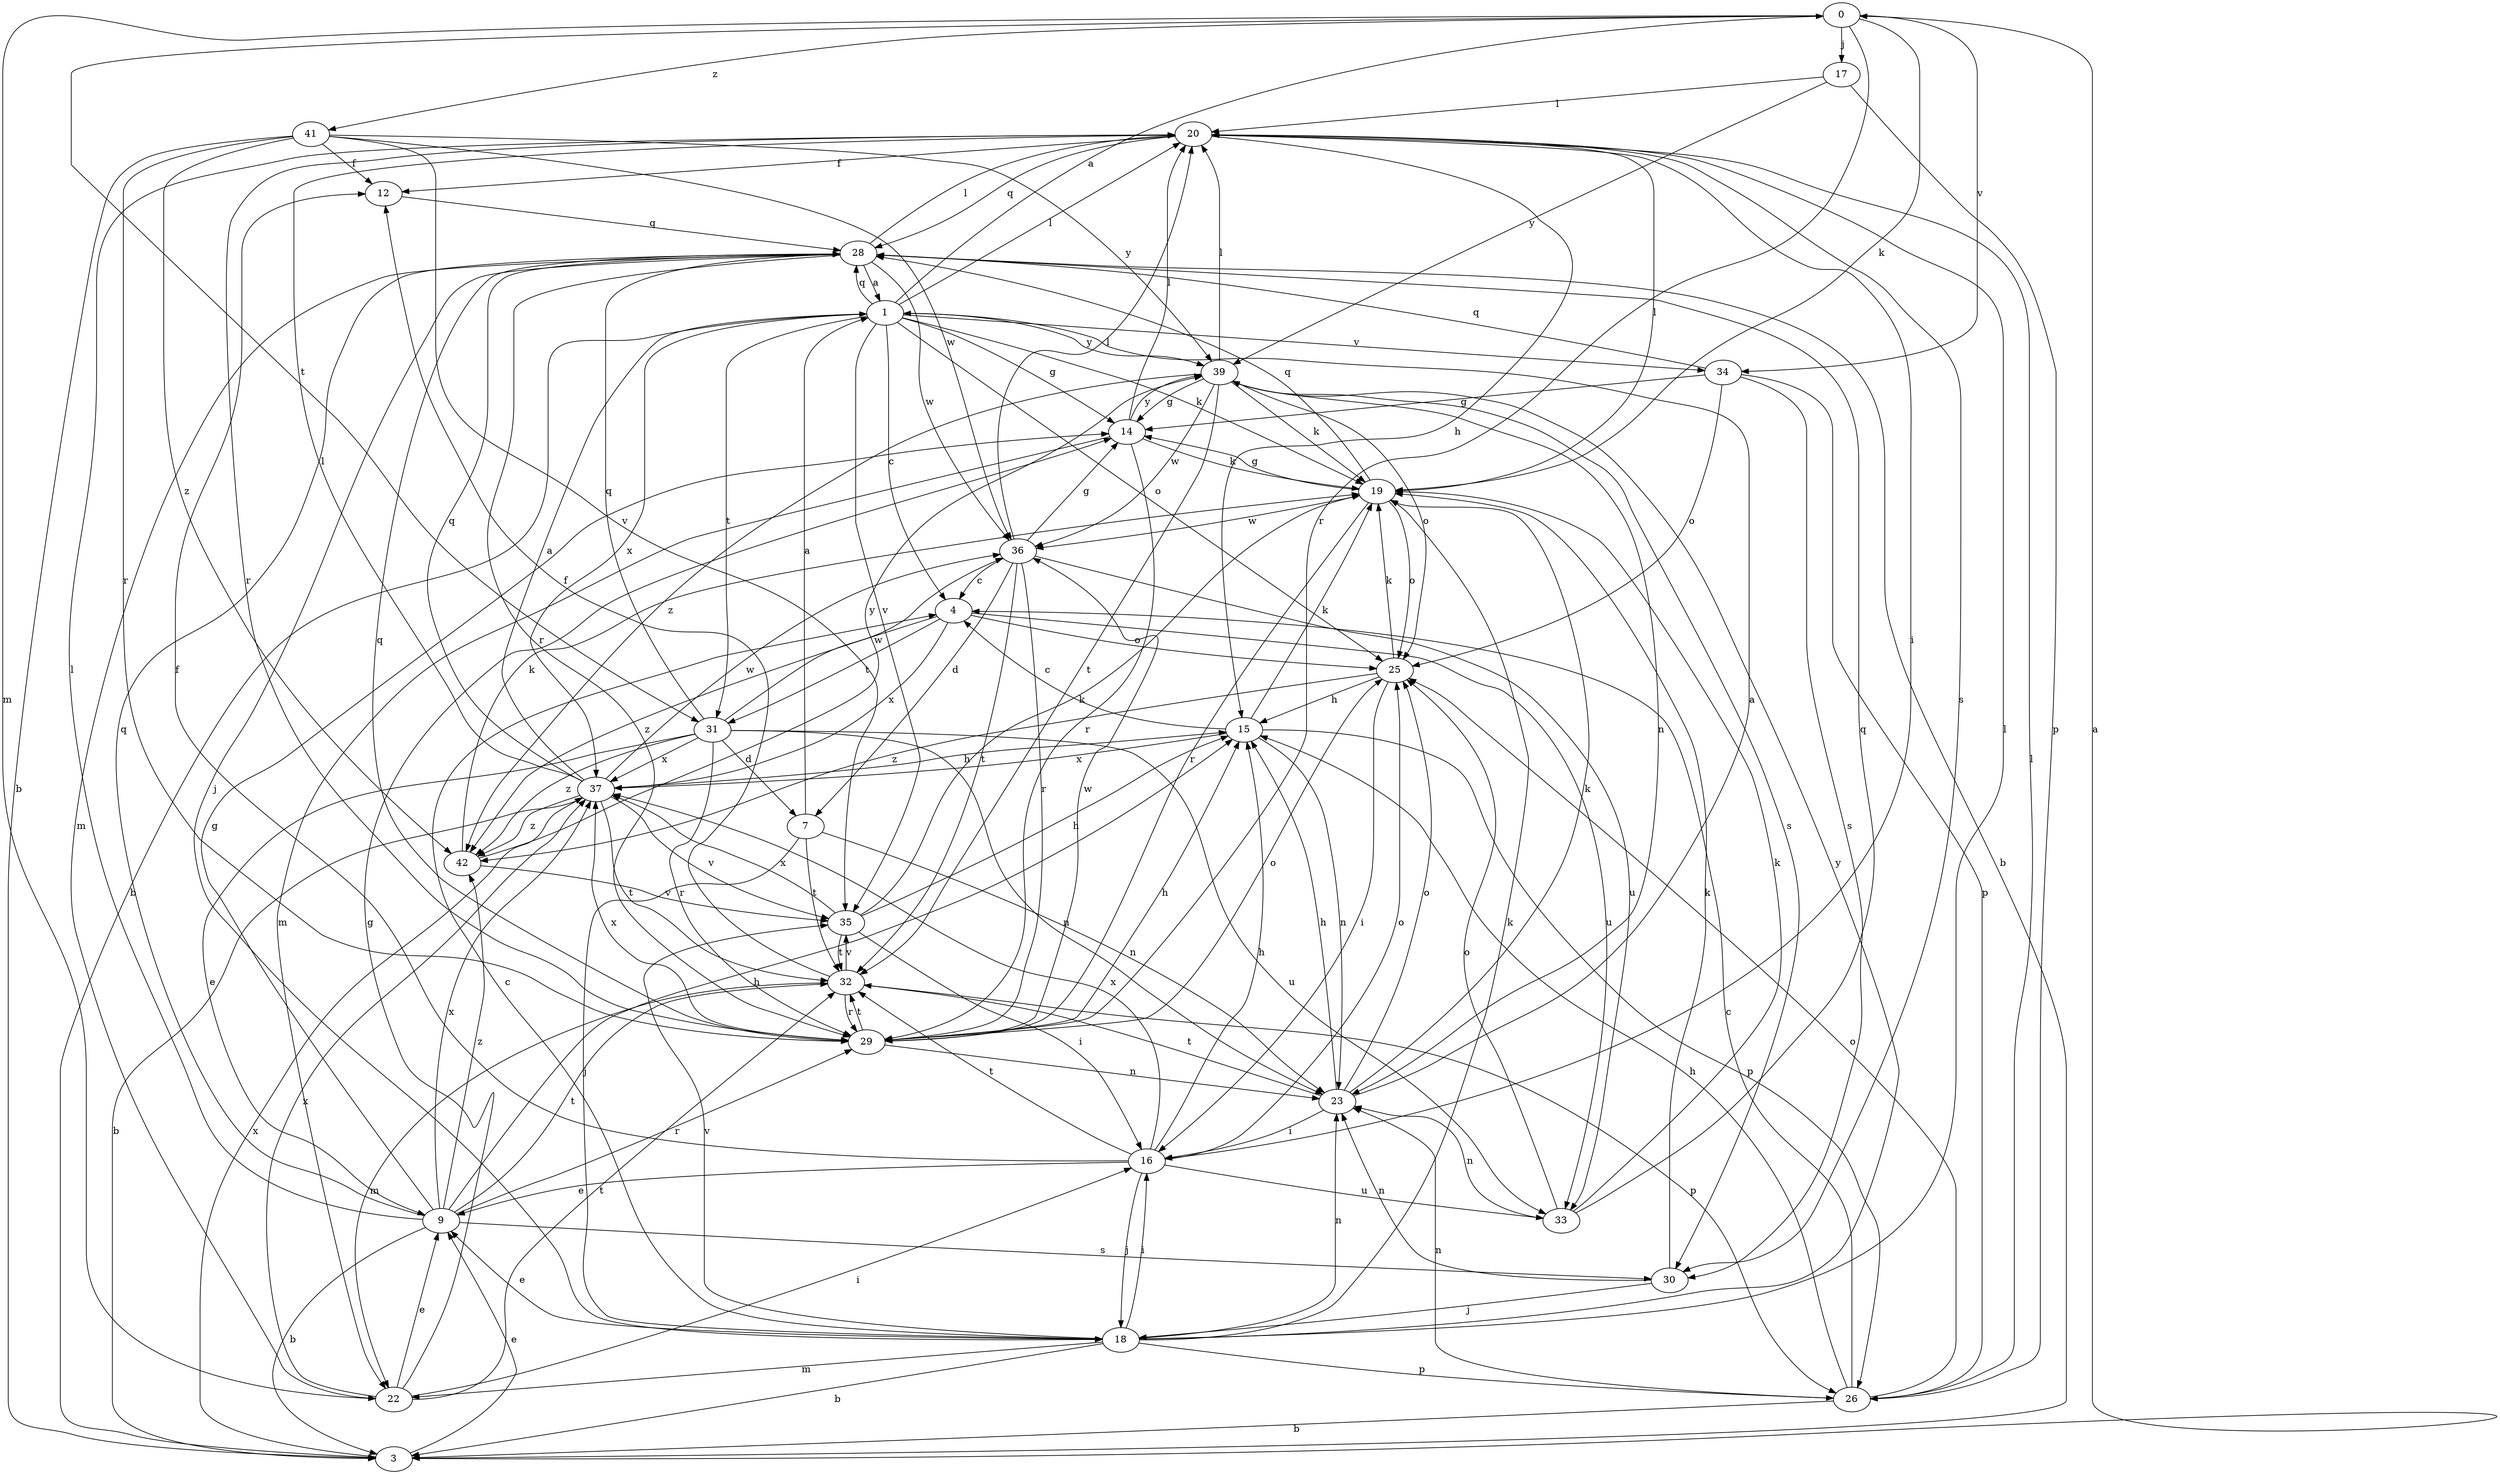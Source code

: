 strict digraph  {
0;
1;
3;
4;
7;
9;
12;
14;
15;
16;
17;
18;
19;
20;
22;
23;
25;
26;
28;
29;
30;
31;
32;
33;
34;
35;
36;
37;
39;
41;
42;
0 -> 17  [label=j];
0 -> 19  [label=k];
0 -> 22  [label=m];
0 -> 29  [label=r];
0 -> 31  [label=t];
0 -> 34  [label=v];
0 -> 41  [label=z];
1 -> 0  [label=a];
1 -> 3  [label=b];
1 -> 4  [label=c];
1 -> 14  [label=g];
1 -> 19  [label=k];
1 -> 20  [label=l];
1 -> 25  [label=o];
1 -> 28  [label=q];
1 -> 31  [label=t];
1 -> 34  [label=v];
1 -> 35  [label=v];
1 -> 37  [label=x];
1 -> 39  [label=y];
3 -> 0  [label=a];
3 -> 9  [label=e];
3 -> 37  [label=x];
4 -> 25  [label=o];
4 -> 31  [label=t];
4 -> 33  [label=u];
4 -> 37  [label=x];
4 -> 42  [label=z];
7 -> 1  [label=a];
7 -> 18  [label=j];
7 -> 23  [label=n];
7 -> 32  [label=t];
9 -> 3  [label=b];
9 -> 14  [label=g];
9 -> 15  [label=h];
9 -> 20  [label=l];
9 -> 28  [label=q];
9 -> 29  [label=r];
9 -> 30  [label=s];
9 -> 32  [label=t];
9 -> 37  [label=x];
9 -> 42  [label=z];
12 -> 28  [label=q];
14 -> 19  [label=k];
14 -> 20  [label=l];
14 -> 22  [label=m];
14 -> 29  [label=r];
14 -> 39  [label=y];
15 -> 4  [label=c];
15 -> 19  [label=k];
15 -> 23  [label=n];
15 -> 26  [label=p];
15 -> 37  [label=x];
16 -> 9  [label=e];
16 -> 12  [label=f];
16 -> 15  [label=h];
16 -> 18  [label=j];
16 -> 25  [label=o];
16 -> 32  [label=t];
16 -> 33  [label=u];
16 -> 37  [label=x];
17 -> 20  [label=l];
17 -> 26  [label=p];
17 -> 39  [label=y];
18 -> 3  [label=b];
18 -> 4  [label=c];
18 -> 9  [label=e];
18 -> 16  [label=i];
18 -> 19  [label=k];
18 -> 20  [label=l];
18 -> 22  [label=m];
18 -> 23  [label=n];
18 -> 26  [label=p];
18 -> 35  [label=v];
18 -> 39  [label=y];
19 -> 14  [label=g];
19 -> 20  [label=l];
19 -> 25  [label=o];
19 -> 28  [label=q];
19 -> 29  [label=r];
19 -> 36  [label=w];
20 -> 12  [label=f];
20 -> 15  [label=h];
20 -> 16  [label=i];
20 -> 28  [label=q];
20 -> 29  [label=r];
20 -> 30  [label=s];
22 -> 9  [label=e];
22 -> 14  [label=g];
22 -> 16  [label=i];
22 -> 32  [label=t];
22 -> 37  [label=x];
23 -> 1  [label=a];
23 -> 15  [label=h];
23 -> 16  [label=i];
23 -> 19  [label=k];
23 -> 25  [label=o];
23 -> 32  [label=t];
25 -> 15  [label=h];
25 -> 16  [label=i];
25 -> 19  [label=k];
25 -> 42  [label=z];
26 -> 3  [label=b];
26 -> 4  [label=c];
26 -> 15  [label=h];
26 -> 20  [label=l];
26 -> 23  [label=n];
26 -> 25  [label=o];
28 -> 1  [label=a];
28 -> 3  [label=b];
28 -> 18  [label=j];
28 -> 20  [label=l];
28 -> 22  [label=m];
28 -> 29  [label=r];
28 -> 36  [label=w];
29 -> 15  [label=h];
29 -> 23  [label=n];
29 -> 25  [label=o];
29 -> 28  [label=q];
29 -> 32  [label=t];
29 -> 36  [label=w];
29 -> 37  [label=x];
30 -> 18  [label=j];
30 -> 19  [label=k];
30 -> 23  [label=n];
31 -> 7  [label=d];
31 -> 9  [label=e];
31 -> 23  [label=n];
31 -> 28  [label=q];
31 -> 29  [label=r];
31 -> 33  [label=u];
31 -> 36  [label=w];
31 -> 37  [label=x];
31 -> 42  [label=z];
32 -> 12  [label=f];
32 -> 22  [label=m];
32 -> 26  [label=p];
32 -> 29  [label=r];
32 -> 35  [label=v];
33 -> 19  [label=k];
33 -> 23  [label=n];
33 -> 25  [label=o];
33 -> 28  [label=q];
34 -> 14  [label=g];
34 -> 25  [label=o];
34 -> 26  [label=p];
34 -> 28  [label=q];
34 -> 30  [label=s];
35 -> 15  [label=h];
35 -> 16  [label=i];
35 -> 19  [label=k];
35 -> 32  [label=t];
35 -> 37  [label=x];
36 -> 4  [label=c];
36 -> 7  [label=d];
36 -> 14  [label=g];
36 -> 20  [label=l];
36 -> 29  [label=r];
36 -> 32  [label=t];
36 -> 33  [label=u];
37 -> 1  [label=a];
37 -> 3  [label=b];
37 -> 15  [label=h];
37 -> 20  [label=l];
37 -> 28  [label=q];
37 -> 32  [label=t];
37 -> 35  [label=v];
37 -> 36  [label=w];
37 -> 42  [label=z];
39 -> 14  [label=g];
39 -> 19  [label=k];
39 -> 20  [label=l];
39 -> 23  [label=n];
39 -> 25  [label=o];
39 -> 30  [label=s];
39 -> 32  [label=t];
39 -> 36  [label=w];
39 -> 42  [label=z];
41 -> 3  [label=b];
41 -> 12  [label=f];
41 -> 29  [label=r];
41 -> 35  [label=v];
41 -> 36  [label=w];
41 -> 39  [label=y];
41 -> 42  [label=z];
42 -> 19  [label=k];
42 -> 35  [label=v];
42 -> 39  [label=y];
}
